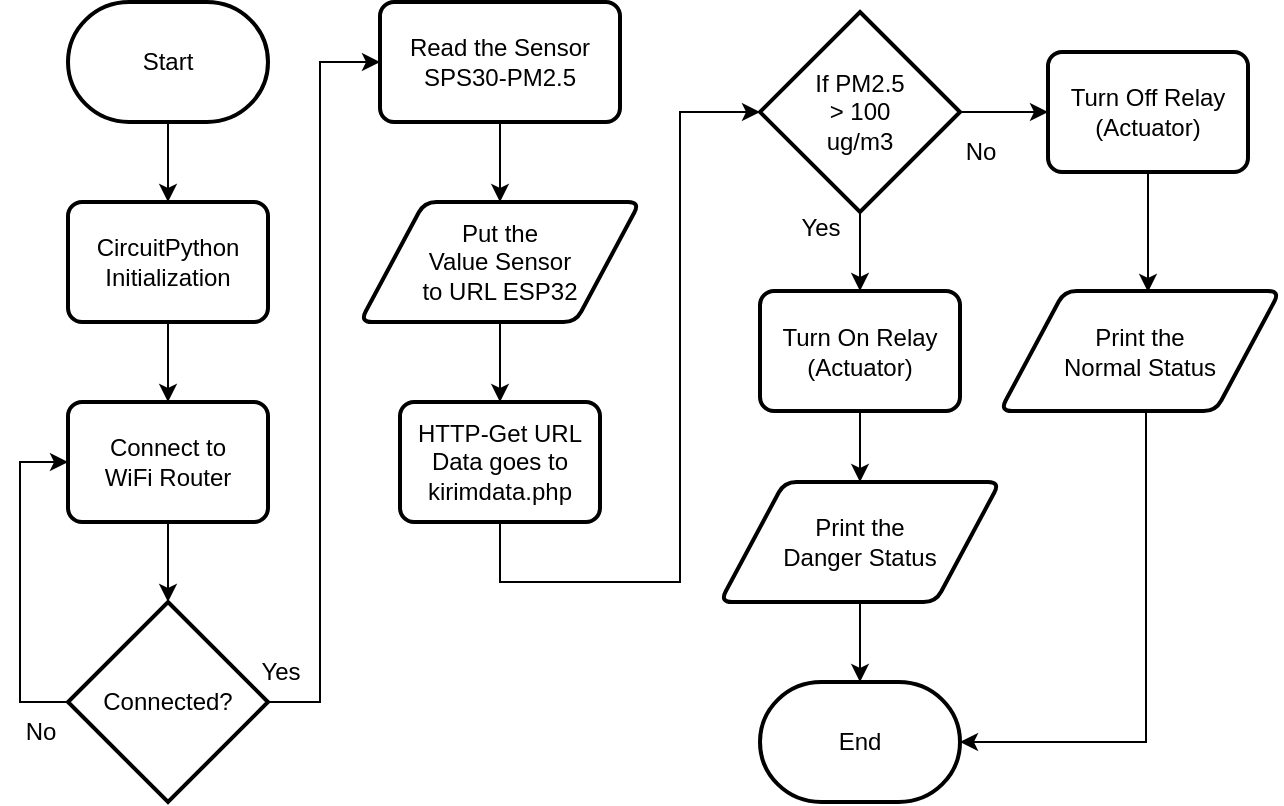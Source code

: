 <mxfile version="24.7.10">
  <diagram id="C5RBs43oDa-KdzZeNtuy" name="Page-1">
    <mxGraphModel dx="1554" dy="855" grid="1" gridSize="10" guides="1" tooltips="1" connect="1" arrows="1" fold="1" page="1" pageScale="1" pageWidth="827" pageHeight="1169" math="0" shadow="0">
      <root>
        <mxCell id="WIyWlLk6GJQsqaUBKTNV-0" />
        <mxCell id="WIyWlLk6GJQsqaUBKTNV-1" parent="WIyWlLk6GJQsqaUBKTNV-0" />
        <mxCell id="OsKlrGUe2dfVZxij0xIN-3" value="Start" style="strokeWidth=2;html=1;shape=mxgraph.flowchart.terminator;whiteSpace=wrap;" parent="WIyWlLk6GJQsqaUBKTNV-1" vertex="1">
          <mxGeometry x="128" y="120" width="100" height="60" as="geometry" />
        </mxCell>
        <mxCell id="OsKlrGUe2dfVZxij0xIN-8" value="Connect to&lt;br&gt;WiFi Router" style="rounded=1;whiteSpace=wrap;html=1;absoluteArcSize=1;arcSize=14;strokeWidth=2;" parent="WIyWlLk6GJQsqaUBKTNV-1" vertex="1">
          <mxGeometry x="128" y="320" width="100" height="60" as="geometry" />
        </mxCell>
        <mxCell id="OsKlrGUe2dfVZxij0xIN-10" value="CircuitPython&lt;br&gt;Initialization" style="rounded=1;whiteSpace=wrap;html=1;absoluteArcSize=1;arcSize=14;strokeWidth=2;" parent="WIyWlLk6GJQsqaUBKTNV-1" vertex="1">
          <mxGeometry x="128" y="220" width="100" height="60" as="geometry" />
        </mxCell>
        <mxCell id="OsKlrGUe2dfVZxij0xIN-11" value="Connected?" style="strokeWidth=2;html=1;shape=mxgraph.flowchart.decision;whiteSpace=wrap;" parent="WIyWlLk6GJQsqaUBKTNV-1" vertex="1">
          <mxGeometry x="128" y="420" width="100" height="100" as="geometry" />
        </mxCell>
        <mxCell id="OsKlrGUe2dfVZxij0xIN-12" value="" style="endArrow=classic;html=1;rounded=0;exitX=0;exitY=0.5;exitDx=0;exitDy=0;exitPerimeter=0;entryX=0;entryY=0.5;entryDx=0;entryDy=0;" parent="WIyWlLk6GJQsqaUBKTNV-1" source="OsKlrGUe2dfVZxij0xIN-11" target="OsKlrGUe2dfVZxij0xIN-8" edge="1">
          <mxGeometry width="50" height="50" relative="1" as="geometry">
            <mxPoint x="224" y="520" as="sourcePoint" />
            <mxPoint x="44" y="360" as="targetPoint" />
            <Array as="points">
              <mxPoint x="104" y="470" />
              <mxPoint x="104" y="350" />
            </Array>
          </mxGeometry>
        </mxCell>
        <mxCell id="OsKlrGUe2dfVZxij0xIN-13" value="No" style="text;html=1;align=center;verticalAlign=middle;resizable=0;points=[];autosize=1;strokeColor=none;fillColor=none;" parent="WIyWlLk6GJQsqaUBKTNV-1" vertex="1">
          <mxGeometry x="94" y="470" width="40" height="30" as="geometry" />
        </mxCell>
        <mxCell id="OsKlrGUe2dfVZxij0xIN-14" value="Yes" style="text;html=1;align=center;verticalAlign=middle;resizable=0;points=[];autosize=1;strokeColor=none;fillColor=none;" parent="WIyWlLk6GJQsqaUBKTNV-1" vertex="1">
          <mxGeometry x="214" y="440" width="40" height="30" as="geometry" />
        </mxCell>
        <mxCell id="OsKlrGUe2dfVZxij0xIN-16" value="" style="endArrow=classic;html=1;rounded=0;entryX=0.5;entryY=0;entryDx=0;entryDy=0;exitX=0.5;exitY=1;exitDx=0;exitDy=0;exitPerimeter=0;" parent="WIyWlLk6GJQsqaUBKTNV-1" source="OsKlrGUe2dfVZxij0xIN-3" target="OsKlrGUe2dfVZxij0xIN-10" edge="1">
          <mxGeometry width="50" height="50" relative="1" as="geometry">
            <mxPoint x="124" y="640" as="sourcePoint" />
            <mxPoint x="354" y="460" as="targetPoint" />
          </mxGeometry>
        </mxCell>
        <mxCell id="OsKlrGUe2dfVZxij0xIN-17" value="" style="endArrow=classic;html=1;rounded=0;entryX=0.5;entryY=0;entryDx=0;entryDy=0;exitX=0.5;exitY=1;exitDx=0;exitDy=0;" parent="WIyWlLk6GJQsqaUBKTNV-1" source="OsKlrGUe2dfVZxij0xIN-10" target="OsKlrGUe2dfVZxij0xIN-8" edge="1">
          <mxGeometry width="50" height="50" relative="1" as="geometry">
            <mxPoint x="124" y="300" as="sourcePoint" />
            <mxPoint x="174" y="250" as="targetPoint" />
          </mxGeometry>
        </mxCell>
        <mxCell id="OsKlrGUe2dfVZxij0xIN-18" value="" style="endArrow=classic;html=1;rounded=0;exitX=0.5;exitY=1;exitDx=0;exitDy=0;entryX=0.5;entryY=0;entryDx=0;entryDy=0;entryPerimeter=0;" parent="WIyWlLk6GJQsqaUBKTNV-1" source="OsKlrGUe2dfVZxij0xIN-8" target="OsKlrGUe2dfVZxij0xIN-11" edge="1">
          <mxGeometry width="50" height="50" relative="1" as="geometry">
            <mxPoint x="124" y="470" as="sourcePoint" />
            <mxPoint x="144" y="410" as="targetPoint" />
          </mxGeometry>
        </mxCell>
        <mxCell id="OsKlrGUe2dfVZxij0xIN-20" value="Read the Sensor&lt;br&gt;SPS30-PM2.5" style="rounded=1;whiteSpace=wrap;html=1;absoluteArcSize=1;arcSize=14;strokeWidth=2;" parent="WIyWlLk6GJQsqaUBKTNV-1" vertex="1">
          <mxGeometry x="284" y="120" width="120" height="60" as="geometry" />
        </mxCell>
        <mxCell id="COtREnFY8zkqWZRTIAMB-1" value="Put the&lt;br&gt;Value Sensor&lt;br&gt;to URL ESP32" style="shape=parallelogram;html=1;strokeWidth=2;perimeter=parallelogramPerimeter;whiteSpace=wrap;rounded=1;arcSize=12;size=0.23;" parent="WIyWlLk6GJQsqaUBKTNV-1" vertex="1">
          <mxGeometry x="274" y="220" width="140" height="60" as="geometry" />
        </mxCell>
        <mxCell id="COtREnFY8zkqWZRTIAMB-3" value="HTTP-Get URL&lt;br&gt;Data goes to&lt;br&gt;kirimdata.php" style="rounded=1;whiteSpace=wrap;html=1;absoluteArcSize=1;arcSize=14;strokeWidth=2;" parent="WIyWlLk6GJQsqaUBKTNV-1" vertex="1">
          <mxGeometry x="294" y="320" width="100" height="60" as="geometry" />
        </mxCell>
        <mxCell id="COtREnFY8zkqWZRTIAMB-4" value="Print the&lt;br&gt;Danger Status" style="shape=parallelogram;html=1;strokeWidth=2;perimeter=parallelogramPerimeter;whiteSpace=wrap;rounded=1;arcSize=12;size=0.23;" parent="WIyWlLk6GJQsqaUBKTNV-1" vertex="1">
          <mxGeometry x="454" y="360" width="140" height="60" as="geometry" />
        </mxCell>
        <mxCell id="COtREnFY8zkqWZRTIAMB-6" value="If PM2.5&lt;br&gt;&amp;gt; 100&lt;div&gt;ug/m3&lt;/div&gt;" style="strokeWidth=2;html=1;shape=mxgraph.flowchart.decision;whiteSpace=wrap;" parent="WIyWlLk6GJQsqaUBKTNV-1" vertex="1">
          <mxGeometry x="474" y="125" width="100" height="100" as="geometry" />
        </mxCell>
        <mxCell id="COtREnFY8zkqWZRTIAMB-7" value="Turn On Relay&lt;br&gt;(Actuator)" style="rounded=1;whiteSpace=wrap;html=1;absoluteArcSize=1;arcSize=14;strokeWidth=2;" parent="WIyWlLk6GJQsqaUBKTNV-1" vertex="1">
          <mxGeometry x="474" y="264.5" width="100" height="60" as="geometry" />
        </mxCell>
        <mxCell id="COtREnFY8zkqWZRTIAMB-8" value="Turn Off Relay&lt;br&gt;(Actuator)" style="rounded=1;whiteSpace=wrap;html=1;absoluteArcSize=1;arcSize=14;strokeWidth=2;" parent="WIyWlLk6GJQsqaUBKTNV-1" vertex="1">
          <mxGeometry x="618" y="145" width="100" height="60" as="geometry" />
        </mxCell>
        <mxCell id="COtREnFY8zkqWZRTIAMB-11" value="" style="endArrow=classic;html=1;rounded=0;exitX=0.5;exitY=1;exitDx=0;exitDy=0;exitPerimeter=0;entryX=0.5;entryY=0;entryDx=0;entryDy=0;" parent="WIyWlLk6GJQsqaUBKTNV-1" source="COtREnFY8zkqWZRTIAMB-6" target="COtREnFY8zkqWZRTIAMB-7" edge="1">
          <mxGeometry width="50" height="50" relative="1" as="geometry">
            <mxPoint x="524" y="180" as="sourcePoint" />
            <mxPoint x="574" y="130" as="targetPoint" />
          </mxGeometry>
        </mxCell>
        <mxCell id="COtREnFY8zkqWZRTIAMB-12" value="No" style="text;html=1;align=center;verticalAlign=middle;resizable=0;points=[];autosize=1;strokeColor=none;fillColor=none;" parent="WIyWlLk6GJQsqaUBKTNV-1" vertex="1">
          <mxGeometry x="564" y="180" width="40" height="30" as="geometry" />
        </mxCell>
        <mxCell id="COtREnFY8zkqWZRTIAMB-13" value="Yes" style="text;html=1;align=center;verticalAlign=middle;resizable=0;points=[];autosize=1;strokeColor=none;fillColor=none;" parent="WIyWlLk6GJQsqaUBKTNV-1" vertex="1">
          <mxGeometry x="484" y="218" width="40" height="30" as="geometry" />
        </mxCell>
        <mxCell id="COtREnFY8zkqWZRTIAMB-20" value="" style="endArrow=classic;html=1;rounded=0;entryX=0.5;entryY=0;entryDx=0;entryDy=0;exitX=0.5;exitY=1;exitDx=0;exitDy=0;" parent="WIyWlLk6GJQsqaUBKTNV-1" source="COtREnFY8zkqWZRTIAMB-1" target="COtREnFY8zkqWZRTIAMB-3" edge="1">
          <mxGeometry width="50" height="50" relative="1" as="geometry">
            <mxPoint x="404" y="370" as="sourcePoint" />
            <mxPoint x="454" y="320" as="targetPoint" />
          </mxGeometry>
        </mxCell>
        <mxCell id="COtREnFY8zkqWZRTIAMB-23" value="" style="endArrow=classic;html=1;rounded=0;entryX=0;entryY=0.5;entryDx=0;entryDy=0;exitX=1;exitY=0.5;exitDx=0;exitDy=0;exitPerimeter=0;" parent="WIyWlLk6GJQsqaUBKTNV-1" source="COtREnFY8zkqWZRTIAMB-6" target="COtREnFY8zkqWZRTIAMB-8" edge="1">
          <mxGeometry width="50" height="50" relative="1" as="geometry">
            <mxPoint x="584" y="80" as="sourcePoint" />
            <mxPoint x="634" y="30" as="targetPoint" />
          </mxGeometry>
        </mxCell>
        <mxCell id="COtREnFY8zkqWZRTIAMB-26" value="" style="endArrow=classic;html=1;rounded=0;exitX=0.5;exitY=1;exitDx=0;exitDy=0;entryX=0.5;entryY=0;entryDx=0;entryDy=0;entryPerimeter=0;" parent="WIyWlLk6GJQsqaUBKTNV-1" source="COtREnFY8zkqWZRTIAMB-4" target="COtREnFY8zkqWZRTIAMB-27" edge="1">
          <mxGeometry width="50" height="50" relative="1" as="geometry">
            <mxPoint x="274" y="610" as="sourcePoint" />
            <mxPoint x="598" y="440" as="targetPoint" />
          </mxGeometry>
        </mxCell>
        <mxCell id="COtREnFY8zkqWZRTIAMB-27" value="End" style="strokeWidth=2;html=1;shape=mxgraph.flowchart.terminator;whiteSpace=wrap;" parent="WIyWlLk6GJQsqaUBKTNV-1" vertex="1">
          <mxGeometry x="474" y="460" width="100" height="60" as="geometry" />
        </mxCell>
        <mxCell id="COtREnFY8zkqWZRTIAMB-28" value="" style="endArrow=classic;html=1;rounded=0;entryX=0.5;entryY=0;entryDx=0;entryDy=0;exitX=0.5;exitY=1;exitDx=0;exitDy=0;" parent="WIyWlLk6GJQsqaUBKTNV-1" source="COtREnFY8zkqWZRTIAMB-7" target="COtREnFY8zkqWZRTIAMB-4" edge="1">
          <mxGeometry width="50" height="50" relative="1" as="geometry">
            <mxPoint x="584" y="430" as="sourcePoint" />
            <mxPoint x="634" y="380" as="targetPoint" />
          </mxGeometry>
        </mxCell>
        <mxCell id="KUgcVAkkJ3LxkAscdYT8-0" value="Print the&lt;br&gt;Normal Status" style="shape=parallelogram;html=1;strokeWidth=2;perimeter=parallelogramPerimeter;whiteSpace=wrap;rounded=1;arcSize=12;size=0.23;" parent="WIyWlLk6GJQsqaUBKTNV-1" vertex="1">
          <mxGeometry x="594" y="264.5" width="140" height="60" as="geometry" />
        </mxCell>
        <mxCell id="KUgcVAkkJ3LxkAscdYT8-1" value="" style="endArrow=classic;html=1;rounded=0;exitX=0.5;exitY=1;exitDx=0;exitDy=0;" parent="WIyWlLk6GJQsqaUBKTNV-1" source="COtREnFY8zkqWZRTIAMB-8" edge="1">
          <mxGeometry width="50" height="50" relative="1" as="geometry">
            <mxPoint x="457" y="300" as="sourcePoint" />
            <mxPoint x="668" y="265" as="targetPoint" />
          </mxGeometry>
        </mxCell>
        <mxCell id="KUgcVAkkJ3LxkAscdYT8-3" value="" style="endArrow=classic;html=1;rounded=0;entryX=1;entryY=0.5;entryDx=0;entryDy=0;entryPerimeter=0;" parent="WIyWlLk6GJQsqaUBKTNV-1" target="COtREnFY8zkqWZRTIAMB-27" edge="1">
          <mxGeometry width="50" height="50" relative="1" as="geometry">
            <mxPoint x="667" y="325" as="sourcePoint" />
            <mxPoint x="507" y="250" as="targetPoint" />
            <Array as="points">
              <mxPoint x="667" y="490" />
            </Array>
          </mxGeometry>
        </mxCell>
        <mxCell id="ZrIirQHJT5mX4CsNw6nk-0" value="" style="endArrow=classic;html=1;rounded=0;exitX=1;exitY=0.5;exitDx=0;exitDy=0;exitPerimeter=0;entryX=0;entryY=0.5;entryDx=0;entryDy=0;" edge="1" parent="WIyWlLk6GJQsqaUBKTNV-1" source="OsKlrGUe2dfVZxij0xIN-11" target="OsKlrGUe2dfVZxij0xIN-20">
          <mxGeometry width="50" height="50" relative="1" as="geometry">
            <mxPoint x="244" y="510" as="sourcePoint" />
            <mxPoint x="504" y="380" as="targetPoint" />
            <Array as="points">
              <mxPoint x="254" y="470" />
              <mxPoint x="254" y="150" />
            </Array>
          </mxGeometry>
        </mxCell>
        <mxCell id="ZrIirQHJT5mX4CsNw6nk-1" value="" style="endArrow=classic;html=1;rounded=0;exitX=0.5;exitY=1;exitDx=0;exitDy=0;entryX=0;entryY=0.5;entryDx=0;entryDy=0;entryPerimeter=0;" edge="1" parent="WIyWlLk6GJQsqaUBKTNV-1" source="COtREnFY8zkqWZRTIAMB-3" target="COtREnFY8zkqWZRTIAMB-6">
          <mxGeometry width="50" height="50" relative="1" as="geometry">
            <mxPoint x="454" y="430" as="sourcePoint" />
            <mxPoint x="504" y="380" as="targetPoint" />
            <Array as="points">
              <mxPoint x="344" y="410" />
              <mxPoint x="434" y="410" />
              <mxPoint x="434" y="175" />
            </Array>
          </mxGeometry>
        </mxCell>
        <mxCell id="ZrIirQHJT5mX4CsNw6nk-2" value="" style="endArrow=classic;html=1;rounded=0;exitX=0.5;exitY=1;exitDx=0;exitDy=0;entryX=0.5;entryY=0;entryDx=0;entryDy=0;" edge="1" parent="WIyWlLk6GJQsqaUBKTNV-1" source="OsKlrGUe2dfVZxij0xIN-20" target="COtREnFY8zkqWZRTIAMB-1">
          <mxGeometry width="50" height="50" relative="1" as="geometry">
            <mxPoint x="454" y="430" as="sourcePoint" />
            <mxPoint x="504" y="380" as="targetPoint" />
          </mxGeometry>
        </mxCell>
      </root>
    </mxGraphModel>
  </diagram>
</mxfile>
